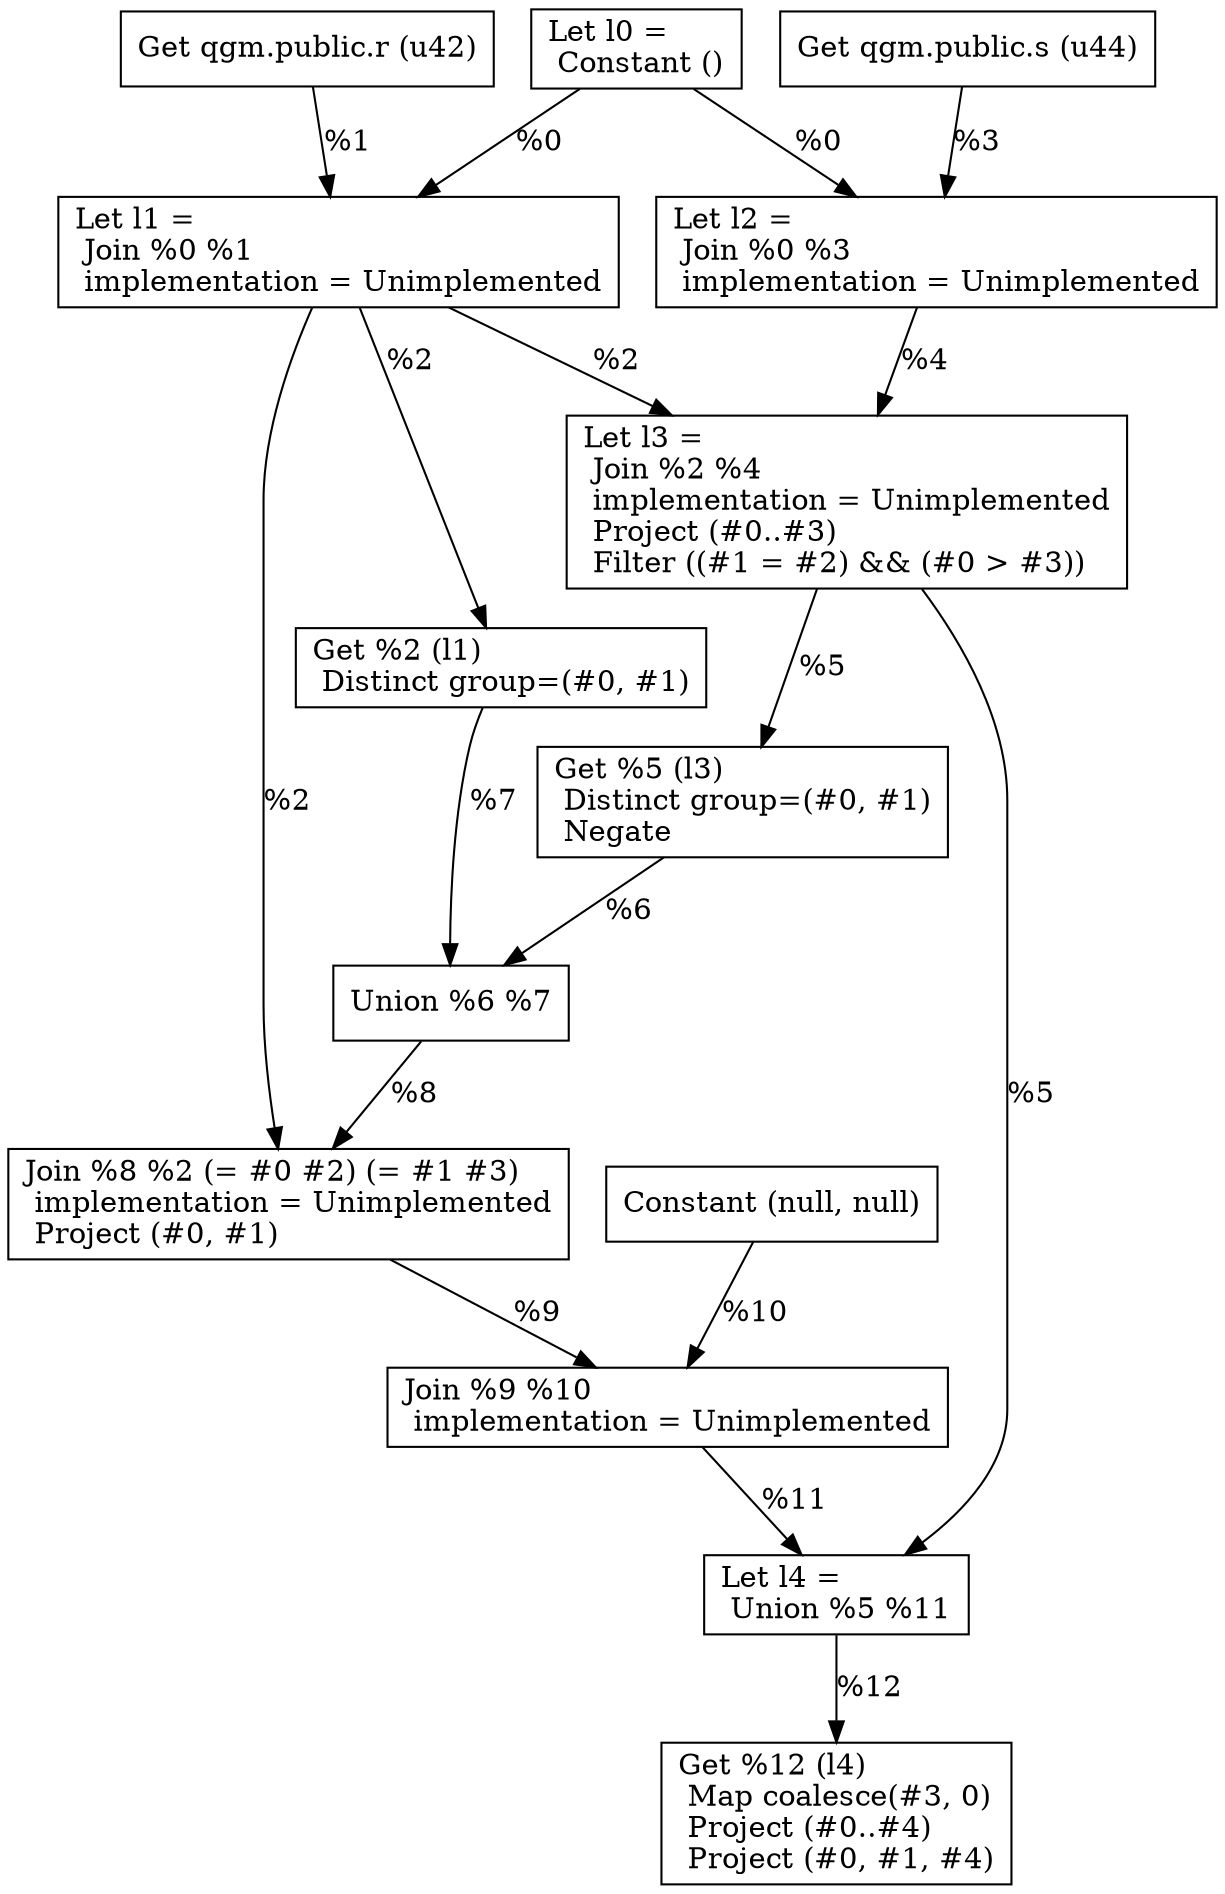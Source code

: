 digraph G {
    node0 [shape = record, label="Let l0 =\l Constant ()\l"]
    node1 [shape = record, label=" Get qgm.public.r (u42)\l"]
    node2 [shape = record, label="Let l1 =\l Join %0 %1\l  implementation = Unimplemented\l"]
    node3 [shape = record, label=" Get qgm.public.s (u44)\l"]
    node4 [shape = record, label="Let l2 =\l Join %0 %3\l  implementation = Unimplemented\l"]
    node5 [shape = record, label="Let l3 =\l Join %2 %4\l  implementation = Unimplemented\l Project (#0..#3)\l Filter ((#1 = #2) && (#0 \> #3))\l"]
    node6 [shape = record, label=" Get %5 (l3)\l Distinct group=(#0, #1)\l Negate\l"]
    node7 [shape = record, label=" Get %2 (l1)\l Distinct group=(#0, #1)\l"]
    node8 [shape = record, label=" Union %6 %7\l"]
    node9 [shape = record, label=" Join %8 %2 (= #0 #2) (= #1 #3)\l  implementation = Unimplemented\l Project (#0, #1)\l"]
    node10 [shape = record, label=" Constant (null, null)\l"]
    node11 [shape = record, label=" Join %9 %10\l  implementation = Unimplemented\l"]
    node12 [shape = record, label="Let l4 =\l Union %5 %11\l"]
    node13 [shape = record, label=" Get %12 (l4)\l Map coalesce(#3, 0)\l Project (#0..#4)\l Project (#0, #1, #4)\l"]
    node0 -> node4 [label = "%0\l"]
    node2 -> node5 [label = "%2\l"]
    node3 -> node4 [label = "%3\l"]
    node0 -> node2 [label = "%0\l"]
    node10 -> node11 [label = "%10\l"]
    node6 -> node8 [label = "%6\l"]
    node11 -> node12 [label = "%11\l"]
    node8 -> node9 [label = "%8\l"]
    node2 -> node9 [label = "%2\l"]
    node4 -> node5 [label = "%4\l"]
    node2 -> node7 [label = "%2\l"]
    node5 -> node6 [label = "%5\l"]
    node1 -> node2 [label = "%1\l"]
    node9 -> node11 [label = "%9\l"]
    node12 -> node13 [label = "%12\l"]
    node5 -> node12 [label = "%5\l"]
    node7 -> node8 [label = "%7\l"]
}

